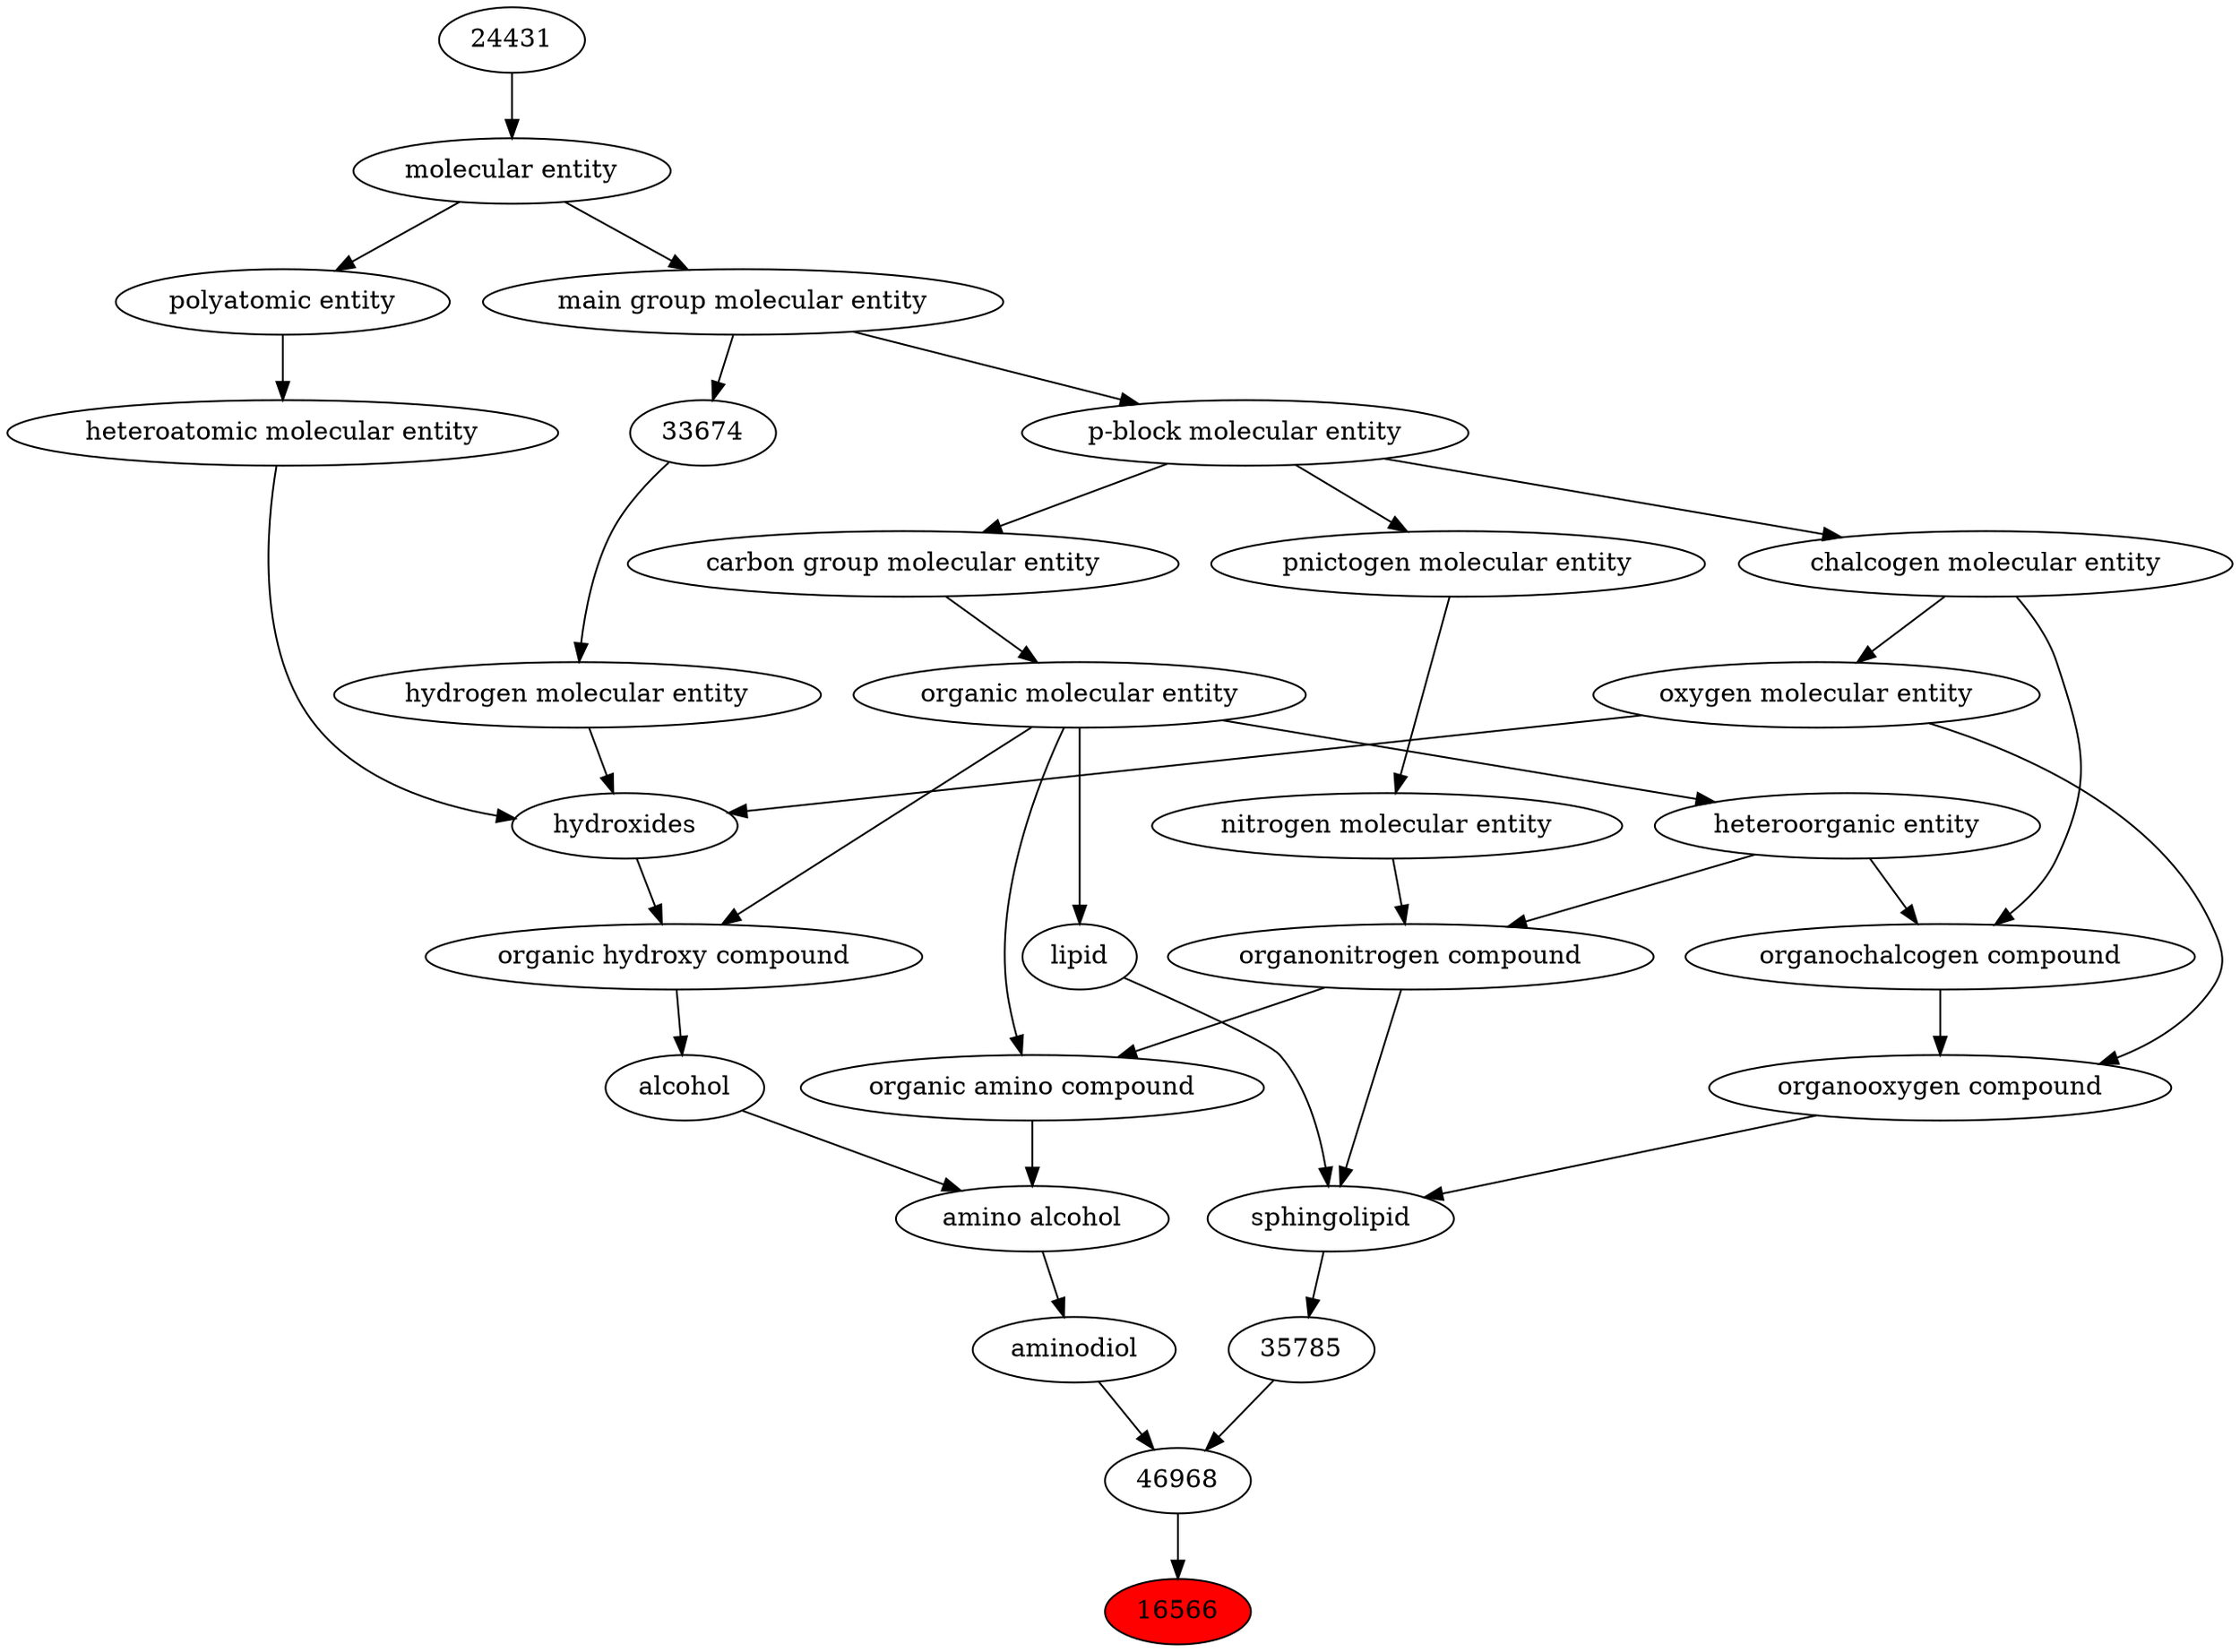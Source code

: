digraph tree{ 
16566 [label="16566" fillcolor=red style=filled]
46968 -> 16566
46968 [label="46968"]
35785 -> 46968
22501 -> 46968
35785 [label="35785"]
26739 -> 35785
22501 [label="aminodiol"]
22478 -> 22501
26739 [label="sphingolipid"]
36963 -> 26739
35352 -> 26739
18059 -> 26739
22478 [label="amino alcohol"]
50047 -> 22478
30879 -> 22478
36963 [label="organooxygen compound"]
36962 -> 36963
25806 -> 36963
35352 [label="organonitrogen compound"]
51143 -> 35352
33285 -> 35352
18059 [label="lipid"]
50860 -> 18059
50047 [label="organic amino compound"]
50860 -> 50047
35352 -> 50047
30879 [label="alcohol"]
33822 -> 30879
36962 [label="organochalcogen compound"]
33285 -> 36962
33304 -> 36962
25806 [label="oxygen molecular entity"]
33304 -> 25806
51143 [label="nitrogen molecular entity"]
33302 -> 51143
33285 [label="heteroorganic entity"]
50860 -> 33285
50860 [label="organic molecular entity"]
33582 -> 50860
33822 [label="organic hydroxy compound"]
24651 -> 33822
50860 -> 33822
33304 [label="chalcogen molecular entity"]
33675 -> 33304
33302 [label="pnictogen molecular entity"]
33675 -> 33302
33582 [label="carbon group molecular entity"]
33675 -> 33582
24651 [label="hydroxides"]
25806 -> 24651
33608 -> 24651
37577 -> 24651
33675 [label="p-block molecular entity"]
33579 -> 33675
33608 [label="hydrogen molecular entity"]
33674 -> 33608
37577 [label="heteroatomic molecular entity"]
36357 -> 37577
33579 [label="main group molecular entity"]
23367 -> 33579
33674 [label="33674"]
33579 -> 33674
36357 [label="polyatomic entity"]
23367 -> 36357
23367 [label="molecular entity"]
24431 -> 23367
24431 [label="24431"]
}